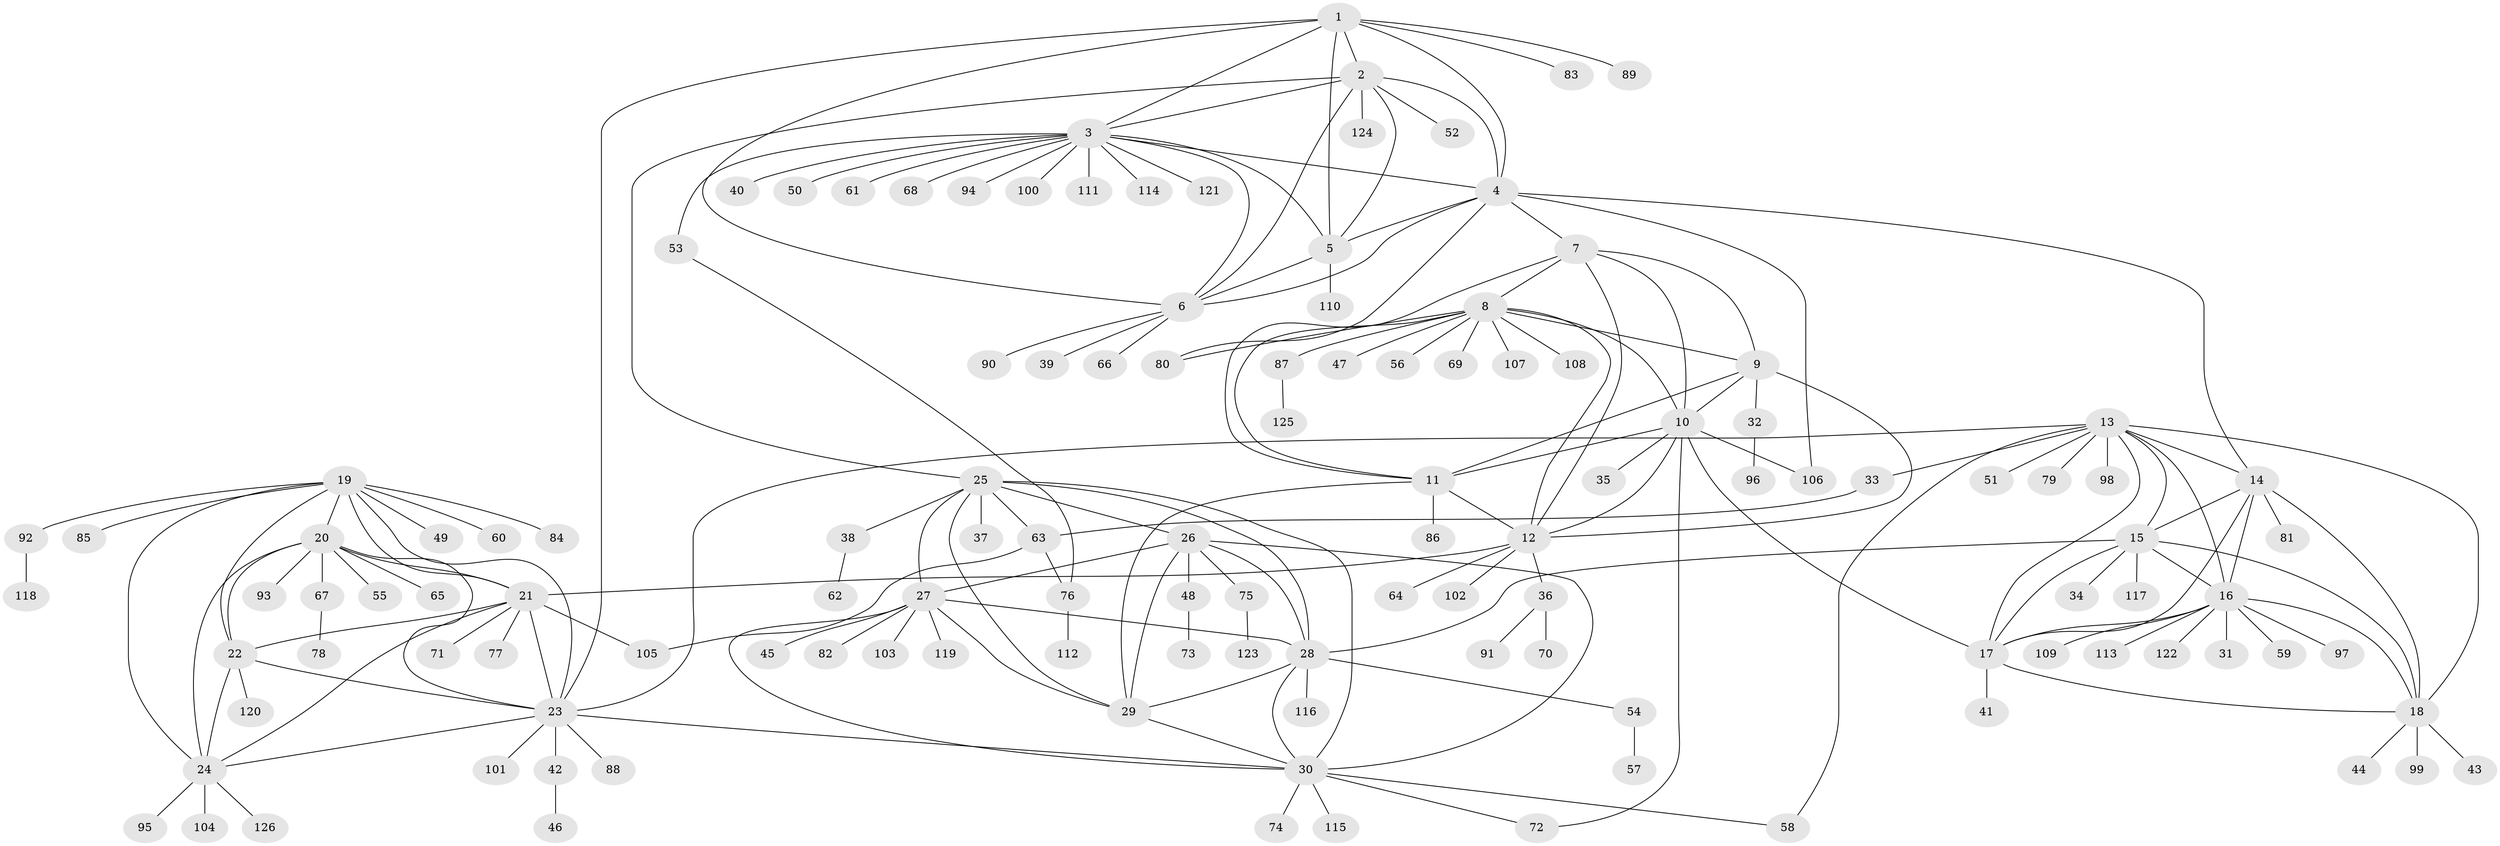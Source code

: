 // coarse degree distribution, {6: 0.06315789473684211, 13: 0.010526315789473684, 12: 0.010526315789473684, 8: 0.021052631578947368, 11: 0.031578947368421054, 9: 0.010526315789473684, 16: 0.010526315789473684, 5: 0.042105263157894736, 7: 0.031578947368421054, 10: 0.010526315789473684, 1: 0.6526315789473685, 4: 0.010526315789473684, 2: 0.09473684210526316}
// Generated by graph-tools (version 1.1) at 2025/52/02/27/25 19:52:16]
// undirected, 126 vertices, 188 edges
graph export_dot {
graph [start="1"]
  node [color=gray90,style=filled];
  1;
  2;
  3;
  4;
  5;
  6;
  7;
  8;
  9;
  10;
  11;
  12;
  13;
  14;
  15;
  16;
  17;
  18;
  19;
  20;
  21;
  22;
  23;
  24;
  25;
  26;
  27;
  28;
  29;
  30;
  31;
  32;
  33;
  34;
  35;
  36;
  37;
  38;
  39;
  40;
  41;
  42;
  43;
  44;
  45;
  46;
  47;
  48;
  49;
  50;
  51;
  52;
  53;
  54;
  55;
  56;
  57;
  58;
  59;
  60;
  61;
  62;
  63;
  64;
  65;
  66;
  67;
  68;
  69;
  70;
  71;
  72;
  73;
  74;
  75;
  76;
  77;
  78;
  79;
  80;
  81;
  82;
  83;
  84;
  85;
  86;
  87;
  88;
  89;
  90;
  91;
  92;
  93;
  94;
  95;
  96;
  97;
  98;
  99;
  100;
  101;
  102;
  103;
  104;
  105;
  106;
  107;
  108;
  109;
  110;
  111;
  112;
  113;
  114;
  115;
  116;
  117;
  118;
  119;
  120;
  121;
  122;
  123;
  124;
  125;
  126;
  1 -- 2;
  1 -- 3;
  1 -- 4;
  1 -- 5;
  1 -- 6;
  1 -- 23;
  1 -- 83;
  1 -- 89;
  2 -- 3;
  2 -- 4;
  2 -- 5;
  2 -- 6;
  2 -- 25;
  2 -- 52;
  2 -- 124;
  3 -- 4;
  3 -- 5;
  3 -- 6;
  3 -- 40;
  3 -- 50;
  3 -- 53;
  3 -- 61;
  3 -- 68;
  3 -- 94;
  3 -- 100;
  3 -- 111;
  3 -- 114;
  3 -- 121;
  4 -- 5;
  4 -- 6;
  4 -- 7;
  4 -- 14;
  4 -- 80;
  4 -- 106;
  5 -- 6;
  5 -- 110;
  6 -- 39;
  6 -- 66;
  6 -- 90;
  7 -- 8;
  7 -- 9;
  7 -- 10;
  7 -- 11;
  7 -- 12;
  8 -- 9;
  8 -- 10;
  8 -- 11;
  8 -- 12;
  8 -- 47;
  8 -- 56;
  8 -- 69;
  8 -- 80;
  8 -- 87;
  8 -- 107;
  8 -- 108;
  9 -- 10;
  9 -- 11;
  9 -- 12;
  9 -- 32;
  10 -- 11;
  10 -- 12;
  10 -- 17;
  10 -- 35;
  10 -- 72;
  10 -- 106;
  11 -- 12;
  11 -- 29;
  11 -- 86;
  12 -- 21;
  12 -- 36;
  12 -- 64;
  12 -- 102;
  13 -- 14;
  13 -- 15;
  13 -- 16;
  13 -- 17;
  13 -- 18;
  13 -- 23;
  13 -- 33;
  13 -- 51;
  13 -- 58;
  13 -- 79;
  13 -- 98;
  14 -- 15;
  14 -- 16;
  14 -- 17;
  14 -- 18;
  14 -- 81;
  15 -- 16;
  15 -- 17;
  15 -- 18;
  15 -- 28;
  15 -- 34;
  15 -- 117;
  16 -- 17;
  16 -- 18;
  16 -- 31;
  16 -- 59;
  16 -- 97;
  16 -- 109;
  16 -- 113;
  16 -- 122;
  17 -- 18;
  17 -- 41;
  18 -- 43;
  18 -- 44;
  18 -- 99;
  19 -- 20;
  19 -- 21;
  19 -- 22;
  19 -- 23;
  19 -- 24;
  19 -- 49;
  19 -- 60;
  19 -- 84;
  19 -- 85;
  19 -- 92;
  20 -- 21;
  20 -- 22;
  20 -- 23;
  20 -- 24;
  20 -- 55;
  20 -- 65;
  20 -- 67;
  20 -- 93;
  21 -- 22;
  21 -- 23;
  21 -- 24;
  21 -- 71;
  21 -- 77;
  21 -- 105;
  22 -- 23;
  22 -- 24;
  22 -- 120;
  23 -- 24;
  23 -- 30;
  23 -- 42;
  23 -- 88;
  23 -- 101;
  24 -- 95;
  24 -- 104;
  24 -- 126;
  25 -- 26;
  25 -- 27;
  25 -- 28;
  25 -- 29;
  25 -- 30;
  25 -- 37;
  25 -- 38;
  25 -- 63;
  26 -- 27;
  26 -- 28;
  26 -- 29;
  26 -- 30;
  26 -- 48;
  26 -- 75;
  27 -- 28;
  27 -- 29;
  27 -- 30;
  27 -- 45;
  27 -- 82;
  27 -- 103;
  27 -- 119;
  28 -- 29;
  28 -- 30;
  28 -- 54;
  28 -- 116;
  29 -- 30;
  30 -- 58;
  30 -- 72;
  30 -- 74;
  30 -- 115;
  32 -- 96;
  33 -- 63;
  36 -- 70;
  36 -- 91;
  38 -- 62;
  42 -- 46;
  48 -- 73;
  53 -- 76;
  54 -- 57;
  63 -- 76;
  63 -- 105;
  67 -- 78;
  75 -- 123;
  76 -- 112;
  87 -- 125;
  92 -- 118;
}
